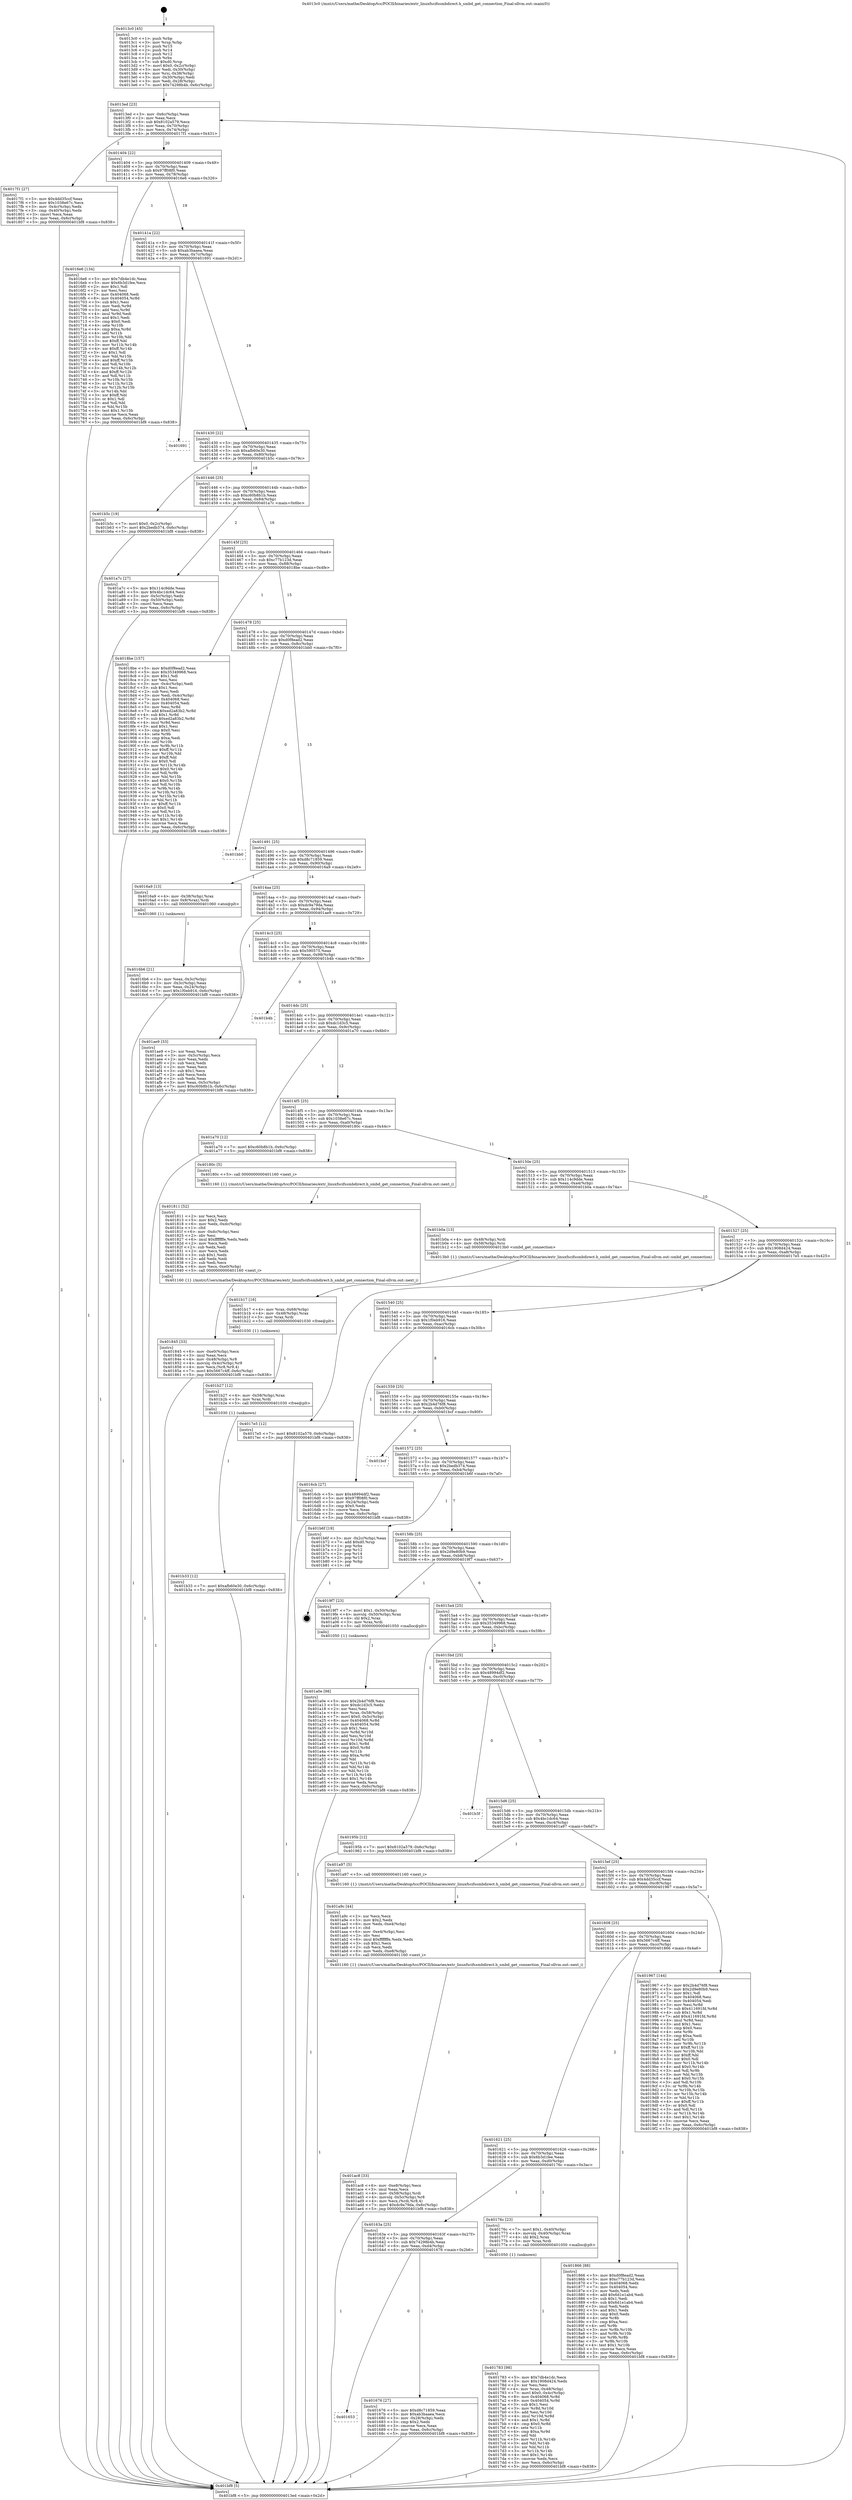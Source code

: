 digraph "0x4013c0" {
  label = "0x4013c0 (/mnt/c/Users/mathe/Desktop/tcc/POCII/binaries/extr_linuxfscifssmbdirect.h_smbd_get_connection_Final-ollvm.out::main(0))"
  labelloc = "t"
  node[shape=record]

  Entry [label="",width=0.3,height=0.3,shape=circle,fillcolor=black,style=filled]
  "0x4013ed" [label="{
     0x4013ed [23]\l
     | [instrs]\l
     &nbsp;&nbsp;0x4013ed \<+3\>: mov -0x6c(%rbp),%eax\l
     &nbsp;&nbsp;0x4013f0 \<+2\>: mov %eax,%ecx\l
     &nbsp;&nbsp;0x4013f2 \<+6\>: sub $0x8102a579,%ecx\l
     &nbsp;&nbsp;0x4013f8 \<+3\>: mov %eax,-0x70(%rbp)\l
     &nbsp;&nbsp;0x4013fb \<+3\>: mov %ecx,-0x74(%rbp)\l
     &nbsp;&nbsp;0x4013fe \<+6\>: je 00000000004017f1 \<main+0x431\>\l
  }"]
  "0x4017f1" [label="{
     0x4017f1 [27]\l
     | [instrs]\l
     &nbsp;&nbsp;0x4017f1 \<+5\>: mov $0x4dd35ccf,%eax\l
     &nbsp;&nbsp;0x4017f6 \<+5\>: mov $0x1038e67c,%ecx\l
     &nbsp;&nbsp;0x4017fb \<+3\>: mov -0x4c(%rbp),%edx\l
     &nbsp;&nbsp;0x4017fe \<+3\>: cmp -0x40(%rbp),%edx\l
     &nbsp;&nbsp;0x401801 \<+3\>: cmovl %ecx,%eax\l
     &nbsp;&nbsp;0x401804 \<+3\>: mov %eax,-0x6c(%rbp)\l
     &nbsp;&nbsp;0x401807 \<+5\>: jmp 0000000000401bf8 \<main+0x838\>\l
  }"]
  "0x401404" [label="{
     0x401404 [22]\l
     | [instrs]\l
     &nbsp;&nbsp;0x401404 \<+5\>: jmp 0000000000401409 \<main+0x49\>\l
     &nbsp;&nbsp;0x401409 \<+3\>: mov -0x70(%rbp),%eax\l
     &nbsp;&nbsp;0x40140c \<+5\>: sub $0x97ff08f0,%eax\l
     &nbsp;&nbsp;0x401411 \<+3\>: mov %eax,-0x78(%rbp)\l
     &nbsp;&nbsp;0x401414 \<+6\>: je 00000000004016e6 \<main+0x326\>\l
  }"]
  Exit [label="",width=0.3,height=0.3,shape=circle,fillcolor=black,style=filled,peripheries=2]
  "0x4016e6" [label="{
     0x4016e6 [134]\l
     | [instrs]\l
     &nbsp;&nbsp;0x4016e6 \<+5\>: mov $0x7db4e1dc,%eax\l
     &nbsp;&nbsp;0x4016eb \<+5\>: mov $0x6b3d1fee,%ecx\l
     &nbsp;&nbsp;0x4016f0 \<+2\>: mov $0x1,%dl\l
     &nbsp;&nbsp;0x4016f2 \<+2\>: xor %esi,%esi\l
     &nbsp;&nbsp;0x4016f4 \<+7\>: mov 0x404068,%edi\l
     &nbsp;&nbsp;0x4016fb \<+8\>: mov 0x404054,%r8d\l
     &nbsp;&nbsp;0x401703 \<+3\>: sub $0x1,%esi\l
     &nbsp;&nbsp;0x401706 \<+3\>: mov %edi,%r9d\l
     &nbsp;&nbsp;0x401709 \<+3\>: add %esi,%r9d\l
     &nbsp;&nbsp;0x40170c \<+4\>: imul %r9d,%edi\l
     &nbsp;&nbsp;0x401710 \<+3\>: and $0x1,%edi\l
     &nbsp;&nbsp;0x401713 \<+3\>: cmp $0x0,%edi\l
     &nbsp;&nbsp;0x401716 \<+4\>: sete %r10b\l
     &nbsp;&nbsp;0x40171a \<+4\>: cmp $0xa,%r8d\l
     &nbsp;&nbsp;0x40171e \<+4\>: setl %r11b\l
     &nbsp;&nbsp;0x401722 \<+3\>: mov %r10b,%bl\l
     &nbsp;&nbsp;0x401725 \<+3\>: xor $0xff,%bl\l
     &nbsp;&nbsp;0x401728 \<+3\>: mov %r11b,%r14b\l
     &nbsp;&nbsp;0x40172b \<+4\>: xor $0xff,%r14b\l
     &nbsp;&nbsp;0x40172f \<+3\>: xor $0x1,%dl\l
     &nbsp;&nbsp;0x401732 \<+3\>: mov %bl,%r15b\l
     &nbsp;&nbsp;0x401735 \<+4\>: and $0xff,%r15b\l
     &nbsp;&nbsp;0x401739 \<+3\>: and %dl,%r10b\l
     &nbsp;&nbsp;0x40173c \<+3\>: mov %r14b,%r12b\l
     &nbsp;&nbsp;0x40173f \<+4\>: and $0xff,%r12b\l
     &nbsp;&nbsp;0x401743 \<+3\>: and %dl,%r11b\l
     &nbsp;&nbsp;0x401746 \<+3\>: or %r10b,%r15b\l
     &nbsp;&nbsp;0x401749 \<+3\>: or %r11b,%r12b\l
     &nbsp;&nbsp;0x40174c \<+3\>: xor %r12b,%r15b\l
     &nbsp;&nbsp;0x40174f \<+3\>: or %r14b,%bl\l
     &nbsp;&nbsp;0x401752 \<+3\>: xor $0xff,%bl\l
     &nbsp;&nbsp;0x401755 \<+3\>: or $0x1,%dl\l
     &nbsp;&nbsp;0x401758 \<+2\>: and %dl,%bl\l
     &nbsp;&nbsp;0x40175a \<+3\>: or %bl,%r15b\l
     &nbsp;&nbsp;0x40175d \<+4\>: test $0x1,%r15b\l
     &nbsp;&nbsp;0x401761 \<+3\>: cmovne %ecx,%eax\l
     &nbsp;&nbsp;0x401764 \<+3\>: mov %eax,-0x6c(%rbp)\l
     &nbsp;&nbsp;0x401767 \<+5\>: jmp 0000000000401bf8 \<main+0x838\>\l
  }"]
  "0x40141a" [label="{
     0x40141a [22]\l
     | [instrs]\l
     &nbsp;&nbsp;0x40141a \<+5\>: jmp 000000000040141f \<main+0x5f\>\l
     &nbsp;&nbsp;0x40141f \<+3\>: mov -0x70(%rbp),%eax\l
     &nbsp;&nbsp;0x401422 \<+5\>: sub $0xab3baaea,%eax\l
     &nbsp;&nbsp;0x401427 \<+3\>: mov %eax,-0x7c(%rbp)\l
     &nbsp;&nbsp;0x40142a \<+6\>: je 0000000000401691 \<main+0x2d1\>\l
  }"]
  "0x401b33" [label="{
     0x401b33 [12]\l
     | [instrs]\l
     &nbsp;&nbsp;0x401b33 \<+7\>: movl $0xafb60e30,-0x6c(%rbp)\l
     &nbsp;&nbsp;0x401b3a \<+5\>: jmp 0000000000401bf8 \<main+0x838\>\l
  }"]
  "0x401691" [label="{
     0x401691\l
  }", style=dashed]
  "0x401430" [label="{
     0x401430 [22]\l
     | [instrs]\l
     &nbsp;&nbsp;0x401430 \<+5\>: jmp 0000000000401435 \<main+0x75\>\l
     &nbsp;&nbsp;0x401435 \<+3\>: mov -0x70(%rbp),%eax\l
     &nbsp;&nbsp;0x401438 \<+5\>: sub $0xafb60e30,%eax\l
     &nbsp;&nbsp;0x40143d \<+3\>: mov %eax,-0x80(%rbp)\l
     &nbsp;&nbsp;0x401440 \<+6\>: je 0000000000401b5c \<main+0x79c\>\l
  }"]
  "0x401b27" [label="{
     0x401b27 [12]\l
     | [instrs]\l
     &nbsp;&nbsp;0x401b27 \<+4\>: mov -0x58(%rbp),%rax\l
     &nbsp;&nbsp;0x401b2b \<+3\>: mov %rax,%rdi\l
     &nbsp;&nbsp;0x401b2e \<+5\>: call 0000000000401030 \<free@plt\>\l
     | [calls]\l
     &nbsp;&nbsp;0x401030 \{1\} (unknown)\l
  }"]
  "0x401b5c" [label="{
     0x401b5c [19]\l
     | [instrs]\l
     &nbsp;&nbsp;0x401b5c \<+7\>: movl $0x0,-0x2c(%rbp)\l
     &nbsp;&nbsp;0x401b63 \<+7\>: movl $0x2bedb374,-0x6c(%rbp)\l
     &nbsp;&nbsp;0x401b6a \<+5\>: jmp 0000000000401bf8 \<main+0x838\>\l
  }"]
  "0x401446" [label="{
     0x401446 [25]\l
     | [instrs]\l
     &nbsp;&nbsp;0x401446 \<+5\>: jmp 000000000040144b \<main+0x8b\>\l
     &nbsp;&nbsp;0x40144b \<+3\>: mov -0x70(%rbp),%eax\l
     &nbsp;&nbsp;0x40144e \<+5\>: sub $0xc60b8b1b,%eax\l
     &nbsp;&nbsp;0x401453 \<+6\>: mov %eax,-0x84(%rbp)\l
     &nbsp;&nbsp;0x401459 \<+6\>: je 0000000000401a7c \<main+0x6bc\>\l
  }"]
  "0x401b17" [label="{
     0x401b17 [16]\l
     | [instrs]\l
     &nbsp;&nbsp;0x401b17 \<+4\>: mov %rax,-0x68(%rbp)\l
     &nbsp;&nbsp;0x401b1b \<+4\>: mov -0x48(%rbp),%rax\l
     &nbsp;&nbsp;0x401b1f \<+3\>: mov %rax,%rdi\l
     &nbsp;&nbsp;0x401b22 \<+5\>: call 0000000000401030 \<free@plt\>\l
     | [calls]\l
     &nbsp;&nbsp;0x401030 \{1\} (unknown)\l
  }"]
  "0x401a7c" [label="{
     0x401a7c [27]\l
     | [instrs]\l
     &nbsp;&nbsp;0x401a7c \<+5\>: mov $0x114c9dde,%eax\l
     &nbsp;&nbsp;0x401a81 \<+5\>: mov $0x4bc1dc64,%ecx\l
     &nbsp;&nbsp;0x401a86 \<+3\>: mov -0x5c(%rbp),%edx\l
     &nbsp;&nbsp;0x401a89 \<+3\>: cmp -0x50(%rbp),%edx\l
     &nbsp;&nbsp;0x401a8c \<+3\>: cmovl %ecx,%eax\l
     &nbsp;&nbsp;0x401a8f \<+3\>: mov %eax,-0x6c(%rbp)\l
     &nbsp;&nbsp;0x401a92 \<+5\>: jmp 0000000000401bf8 \<main+0x838\>\l
  }"]
  "0x40145f" [label="{
     0x40145f [25]\l
     | [instrs]\l
     &nbsp;&nbsp;0x40145f \<+5\>: jmp 0000000000401464 \<main+0xa4\>\l
     &nbsp;&nbsp;0x401464 \<+3\>: mov -0x70(%rbp),%eax\l
     &nbsp;&nbsp;0x401467 \<+5\>: sub $0xc77b123d,%eax\l
     &nbsp;&nbsp;0x40146c \<+6\>: mov %eax,-0x88(%rbp)\l
     &nbsp;&nbsp;0x401472 \<+6\>: je 00000000004018be \<main+0x4fe\>\l
  }"]
  "0x401ac8" [label="{
     0x401ac8 [33]\l
     | [instrs]\l
     &nbsp;&nbsp;0x401ac8 \<+6\>: mov -0xe8(%rbp),%ecx\l
     &nbsp;&nbsp;0x401ace \<+3\>: imul %eax,%ecx\l
     &nbsp;&nbsp;0x401ad1 \<+4\>: mov -0x58(%rbp),%rdi\l
     &nbsp;&nbsp;0x401ad5 \<+4\>: movslq -0x5c(%rbp),%r8\l
     &nbsp;&nbsp;0x401ad9 \<+4\>: mov %ecx,(%rdi,%r8,4)\l
     &nbsp;&nbsp;0x401add \<+7\>: movl $0xdc9a79da,-0x6c(%rbp)\l
     &nbsp;&nbsp;0x401ae4 \<+5\>: jmp 0000000000401bf8 \<main+0x838\>\l
  }"]
  "0x4018be" [label="{
     0x4018be [157]\l
     | [instrs]\l
     &nbsp;&nbsp;0x4018be \<+5\>: mov $0xd0f8ead2,%eax\l
     &nbsp;&nbsp;0x4018c3 \<+5\>: mov $0x35349968,%ecx\l
     &nbsp;&nbsp;0x4018c8 \<+2\>: mov $0x1,%dl\l
     &nbsp;&nbsp;0x4018ca \<+2\>: xor %esi,%esi\l
     &nbsp;&nbsp;0x4018cc \<+3\>: mov -0x4c(%rbp),%edi\l
     &nbsp;&nbsp;0x4018cf \<+3\>: sub $0x1,%esi\l
     &nbsp;&nbsp;0x4018d2 \<+2\>: sub %esi,%edi\l
     &nbsp;&nbsp;0x4018d4 \<+3\>: mov %edi,-0x4c(%rbp)\l
     &nbsp;&nbsp;0x4018d7 \<+7\>: mov 0x404068,%esi\l
     &nbsp;&nbsp;0x4018de \<+7\>: mov 0x404054,%edi\l
     &nbsp;&nbsp;0x4018e5 \<+3\>: mov %esi,%r8d\l
     &nbsp;&nbsp;0x4018e8 \<+7\>: add $0xed2a83b2,%r8d\l
     &nbsp;&nbsp;0x4018ef \<+4\>: sub $0x1,%r8d\l
     &nbsp;&nbsp;0x4018f3 \<+7\>: sub $0xed2a83b2,%r8d\l
     &nbsp;&nbsp;0x4018fa \<+4\>: imul %r8d,%esi\l
     &nbsp;&nbsp;0x4018fe \<+3\>: and $0x1,%esi\l
     &nbsp;&nbsp;0x401901 \<+3\>: cmp $0x0,%esi\l
     &nbsp;&nbsp;0x401904 \<+4\>: sete %r9b\l
     &nbsp;&nbsp;0x401908 \<+3\>: cmp $0xa,%edi\l
     &nbsp;&nbsp;0x40190b \<+4\>: setl %r10b\l
     &nbsp;&nbsp;0x40190f \<+3\>: mov %r9b,%r11b\l
     &nbsp;&nbsp;0x401912 \<+4\>: xor $0xff,%r11b\l
     &nbsp;&nbsp;0x401916 \<+3\>: mov %r10b,%bl\l
     &nbsp;&nbsp;0x401919 \<+3\>: xor $0xff,%bl\l
     &nbsp;&nbsp;0x40191c \<+3\>: xor $0x0,%dl\l
     &nbsp;&nbsp;0x40191f \<+3\>: mov %r11b,%r14b\l
     &nbsp;&nbsp;0x401922 \<+4\>: and $0x0,%r14b\l
     &nbsp;&nbsp;0x401926 \<+3\>: and %dl,%r9b\l
     &nbsp;&nbsp;0x401929 \<+3\>: mov %bl,%r15b\l
     &nbsp;&nbsp;0x40192c \<+4\>: and $0x0,%r15b\l
     &nbsp;&nbsp;0x401930 \<+3\>: and %dl,%r10b\l
     &nbsp;&nbsp;0x401933 \<+3\>: or %r9b,%r14b\l
     &nbsp;&nbsp;0x401936 \<+3\>: or %r10b,%r15b\l
     &nbsp;&nbsp;0x401939 \<+3\>: xor %r15b,%r14b\l
     &nbsp;&nbsp;0x40193c \<+3\>: or %bl,%r11b\l
     &nbsp;&nbsp;0x40193f \<+4\>: xor $0xff,%r11b\l
     &nbsp;&nbsp;0x401943 \<+3\>: or $0x0,%dl\l
     &nbsp;&nbsp;0x401946 \<+3\>: and %dl,%r11b\l
     &nbsp;&nbsp;0x401949 \<+3\>: or %r11b,%r14b\l
     &nbsp;&nbsp;0x40194c \<+4\>: test $0x1,%r14b\l
     &nbsp;&nbsp;0x401950 \<+3\>: cmovne %ecx,%eax\l
     &nbsp;&nbsp;0x401953 \<+3\>: mov %eax,-0x6c(%rbp)\l
     &nbsp;&nbsp;0x401956 \<+5\>: jmp 0000000000401bf8 \<main+0x838\>\l
  }"]
  "0x401478" [label="{
     0x401478 [25]\l
     | [instrs]\l
     &nbsp;&nbsp;0x401478 \<+5\>: jmp 000000000040147d \<main+0xbd\>\l
     &nbsp;&nbsp;0x40147d \<+3\>: mov -0x70(%rbp),%eax\l
     &nbsp;&nbsp;0x401480 \<+5\>: sub $0xd0f8ead2,%eax\l
     &nbsp;&nbsp;0x401485 \<+6\>: mov %eax,-0x8c(%rbp)\l
     &nbsp;&nbsp;0x40148b \<+6\>: je 0000000000401bb0 \<main+0x7f0\>\l
  }"]
  "0x401a9c" [label="{
     0x401a9c [44]\l
     | [instrs]\l
     &nbsp;&nbsp;0x401a9c \<+2\>: xor %ecx,%ecx\l
     &nbsp;&nbsp;0x401a9e \<+5\>: mov $0x2,%edx\l
     &nbsp;&nbsp;0x401aa3 \<+6\>: mov %edx,-0xe4(%rbp)\l
     &nbsp;&nbsp;0x401aa9 \<+1\>: cltd\l
     &nbsp;&nbsp;0x401aaa \<+6\>: mov -0xe4(%rbp),%esi\l
     &nbsp;&nbsp;0x401ab0 \<+2\>: idiv %esi\l
     &nbsp;&nbsp;0x401ab2 \<+6\>: imul $0xfffffffe,%edx,%edx\l
     &nbsp;&nbsp;0x401ab8 \<+3\>: sub $0x1,%ecx\l
     &nbsp;&nbsp;0x401abb \<+2\>: sub %ecx,%edx\l
     &nbsp;&nbsp;0x401abd \<+6\>: mov %edx,-0xe8(%rbp)\l
     &nbsp;&nbsp;0x401ac3 \<+5\>: call 0000000000401160 \<next_i\>\l
     | [calls]\l
     &nbsp;&nbsp;0x401160 \{1\} (/mnt/c/Users/mathe/Desktop/tcc/POCII/binaries/extr_linuxfscifssmbdirect.h_smbd_get_connection_Final-ollvm.out::next_i)\l
  }"]
  "0x401bb0" [label="{
     0x401bb0\l
  }", style=dashed]
  "0x401491" [label="{
     0x401491 [25]\l
     | [instrs]\l
     &nbsp;&nbsp;0x401491 \<+5\>: jmp 0000000000401496 \<main+0xd6\>\l
     &nbsp;&nbsp;0x401496 \<+3\>: mov -0x70(%rbp),%eax\l
     &nbsp;&nbsp;0x401499 \<+5\>: sub $0xd8c71859,%eax\l
     &nbsp;&nbsp;0x40149e \<+6\>: mov %eax,-0x90(%rbp)\l
     &nbsp;&nbsp;0x4014a4 \<+6\>: je 00000000004016a9 \<main+0x2e9\>\l
  }"]
  "0x401a0e" [label="{
     0x401a0e [98]\l
     | [instrs]\l
     &nbsp;&nbsp;0x401a0e \<+5\>: mov $0x2b4d76f8,%ecx\l
     &nbsp;&nbsp;0x401a13 \<+5\>: mov $0xdc1d3c5,%edx\l
     &nbsp;&nbsp;0x401a18 \<+2\>: xor %esi,%esi\l
     &nbsp;&nbsp;0x401a1a \<+4\>: mov %rax,-0x58(%rbp)\l
     &nbsp;&nbsp;0x401a1e \<+7\>: movl $0x0,-0x5c(%rbp)\l
     &nbsp;&nbsp;0x401a25 \<+8\>: mov 0x404068,%r8d\l
     &nbsp;&nbsp;0x401a2d \<+8\>: mov 0x404054,%r9d\l
     &nbsp;&nbsp;0x401a35 \<+3\>: sub $0x1,%esi\l
     &nbsp;&nbsp;0x401a38 \<+3\>: mov %r8d,%r10d\l
     &nbsp;&nbsp;0x401a3b \<+3\>: add %esi,%r10d\l
     &nbsp;&nbsp;0x401a3e \<+4\>: imul %r10d,%r8d\l
     &nbsp;&nbsp;0x401a42 \<+4\>: and $0x1,%r8d\l
     &nbsp;&nbsp;0x401a46 \<+4\>: cmp $0x0,%r8d\l
     &nbsp;&nbsp;0x401a4a \<+4\>: sete %r11b\l
     &nbsp;&nbsp;0x401a4e \<+4\>: cmp $0xa,%r9d\l
     &nbsp;&nbsp;0x401a52 \<+3\>: setl %bl\l
     &nbsp;&nbsp;0x401a55 \<+3\>: mov %r11b,%r14b\l
     &nbsp;&nbsp;0x401a58 \<+3\>: and %bl,%r14b\l
     &nbsp;&nbsp;0x401a5b \<+3\>: xor %bl,%r11b\l
     &nbsp;&nbsp;0x401a5e \<+3\>: or %r11b,%r14b\l
     &nbsp;&nbsp;0x401a61 \<+4\>: test $0x1,%r14b\l
     &nbsp;&nbsp;0x401a65 \<+3\>: cmovne %edx,%ecx\l
     &nbsp;&nbsp;0x401a68 \<+3\>: mov %ecx,-0x6c(%rbp)\l
     &nbsp;&nbsp;0x401a6b \<+5\>: jmp 0000000000401bf8 \<main+0x838\>\l
  }"]
  "0x4016a9" [label="{
     0x4016a9 [13]\l
     | [instrs]\l
     &nbsp;&nbsp;0x4016a9 \<+4\>: mov -0x38(%rbp),%rax\l
     &nbsp;&nbsp;0x4016ad \<+4\>: mov 0x8(%rax),%rdi\l
     &nbsp;&nbsp;0x4016b1 \<+5\>: call 0000000000401060 \<atoi@plt\>\l
     | [calls]\l
     &nbsp;&nbsp;0x401060 \{1\} (unknown)\l
  }"]
  "0x4014aa" [label="{
     0x4014aa [25]\l
     | [instrs]\l
     &nbsp;&nbsp;0x4014aa \<+5\>: jmp 00000000004014af \<main+0xef\>\l
     &nbsp;&nbsp;0x4014af \<+3\>: mov -0x70(%rbp),%eax\l
     &nbsp;&nbsp;0x4014b2 \<+5\>: sub $0xdc9a79da,%eax\l
     &nbsp;&nbsp;0x4014b7 \<+6\>: mov %eax,-0x94(%rbp)\l
     &nbsp;&nbsp;0x4014bd \<+6\>: je 0000000000401ae9 \<main+0x729\>\l
  }"]
  "0x401845" [label="{
     0x401845 [33]\l
     | [instrs]\l
     &nbsp;&nbsp;0x401845 \<+6\>: mov -0xe0(%rbp),%ecx\l
     &nbsp;&nbsp;0x40184b \<+3\>: imul %eax,%ecx\l
     &nbsp;&nbsp;0x40184e \<+4\>: mov -0x48(%rbp),%r8\l
     &nbsp;&nbsp;0x401852 \<+4\>: movslq -0x4c(%rbp),%r9\l
     &nbsp;&nbsp;0x401856 \<+4\>: mov %ecx,(%r8,%r9,4)\l
     &nbsp;&nbsp;0x40185a \<+7\>: movl $0x5667c4ff,-0x6c(%rbp)\l
     &nbsp;&nbsp;0x401861 \<+5\>: jmp 0000000000401bf8 \<main+0x838\>\l
  }"]
  "0x401ae9" [label="{
     0x401ae9 [33]\l
     | [instrs]\l
     &nbsp;&nbsp;0x401ae9 \<+2\>: xor %eax,%eax\l
     &nbsp;&nbsp;0x401aeb \<+3\>: mov -0x5c(%rbp),%ecx\l
     &nbsp;&nbsp;0x401aee \<+2\>: mov %eax,%edx\l
     &nbsp;&nbsp;0x401af0 \<+2\>: sub %ecx,%edx\l
     &nbsp;&nbsp;0x401af2 \<+2\>: mov %eax,%ecx\l
     &nbsp;&nbsp;0x401af4 \<+3\>: sub $0x1,%ecx\l
     &nbsp;&nbsp;0x401af7 \<+2\>: add %ecx,%edx\l
     &nbsp;&nbsp;0x401af9 \<+2\>: sub %edx,%eax\l
     &nbsp;&nbsp;0x401afb \<+3\>: mov %eax,-0x5c(%rbp)\l
     &nbsp;&nbsp;0x401afe \<+7\>: movl $0xc60b8b1b,-0x6c(%rbp)\l
     &nbsp;&nbsp;0x401b05 \<+5\>: jmp 0000000000401bf8 \<main+0x838\>\l
  }"]
  "0x4014c3" [label="{
     0x4014c3 [25]\l
     | [instrs]\l
     &nbsp;&nbsp;0x4014c3 \<+5\>: jmp 00000000004014c8 \<main+0x108\>\l
     &nbsp;&nbsp;0x4014c8 \<+3\>: mov -0x70(%rbp),%eax\l
     &nbsp;&nbsp;0x4014cb \<+5\>: sub $0x590575,%eax\l
     &nbsp;&nbsp;0x4014d0 \<+6\>: mov %eax,-0x98(%rbp)\l
     &nbsp;&nbsp;0x4014d6 \<+6\>: je 0000000000401b4b \<main+0x78b\>\l
  }"]
  "0x401811" [label="{
     0x401811 [52]\l
     | [instrs]\l
     &nbsp;&nbsp;0x401811 \<+2\>: xor %ecx,%ecx\l
     &nbsp;&nbsp;0x401813 \<+5\>: mov $0x2,%edx\l
     &nbsp;&nbsp;0x401818 \<+6\>: mov %edx,-0xdc(%rbp)\l
     &nbsp;&nbsp;0x40181e \<+1\>: cltd\l
     &nbsp;&nbsp;0x40181f \<+6\>: mov -0xdc(%rbp),%esi\l
     &nbsp;&nbsp;0x401825 \<+2\>: idiv %esi\l
     &nbsp;&nbsp;0x401827 \<+6\>: imul $0xfffffffe,%edx,%edx\l
     &nbsp;&nbsp;0x40182d \<+2\>: mov %ecx,%edi\l
     &nbsp;&nbsp;0x40182f \<+2\>: sub %edx,%edi\l
     &nbsp;&nbsp;0x401831 \<+2\>: mov %ecx,%edx\l
     &nbsp;&nbsp;0x401833 \<+3\>: sub $0x1,%edx\l
     &nbsp;&nbsp;0x401836 \<+2\>: add %edx,%edi\l
     &nbsp;&nbsp;0x401838 \<+2\>: sub %edi,%ecx\l
     &nbsp;&nbsp;0x40183a \<+6\>: mov %ecx,-0xe0(%rbp)\l
     &nbsp;&nbsp;0x401840 \<+5\>: call 0000000000401160 \<next_i\>\l
     | [calls]\l
     &nbsp;&nbsp;0x401160 \{1\} (/mnt/c/Users/mathe/Desktop/tcc/POCII/binaries/extr_linuxfscifssmbdirect.h_smbd_get_connection_Final-ollvm.out::next_i)\l
  }"]
  "0x401b4b" [label="{
     0x401b4b\l
  }", style=dashed]
  "0x4014dc" [label="{
     0x4014dc [25]\l
     | [instrs]\l
     &nbsp;&nbsp;0x4014dc \<+5\>: jmp 00000000004014e1 \<main+0x121\>\l
     &nbsp;&nbsp;0x4014e1 \<+3\>: mov -0x70(%rbp),%eax\l
     &nbsp;&nbsp;0x4014e4 \<+5\>: sub $0xdc1d3c5,%eax\l
     &nbsp;&nbsp;0x4014e9 \<+6\>: mov %eax,-0x9c(%rbp)\l
     &nbsp;&nbsp;0x4014ef \<+6\>: je 0000000000401a70 \<main+0x6b0\>\l
  }"]
  "0x401783" [label="{
     0x401783 [98]\l
     | [instrs]\l
     &nbsp;&nbsp;0x401783 \<+5\>: mov $0x7db4e1dc,%ecx\l
     &nbsp;&nbsp;0x401788 \<+5\>: mov $0x1908d424,%edx\l
     &nbsp;&nbsp;0x40178d \<+2\>: xor %esi,%esi\l
     &nbsp;&nbsp;0x40178f \<+4\>: mov %rax,-0x48(%rbp)\l
     &nbsp;&nbsp;0x401793 \<+7\>: movl $0x0,-0x4c(%rbp)\l
     &nbsp;&nbsp;0x40179a \<+8\>: mov 0x404068,%r8d\l
     &nbsp;&nbsp;0x4017a2 \<+8\>: mov 0x404054,%r9d\l
     &nbsp;&nbsp;0x4017aa \<+3\>: sub $0x1,%esi\l
     &nbsp;&nbsp;0x4017ad \<+3\>: mov %r8d,%r10d\l
     &nbsp;&nbsp;0x4017b0 \<+3\>: add %esi,%r10d\l
     &nbsp;&nbsp;0x4017b3 \<+4\>: imul %r10d,%r8d\l
     &nbsp;&nbsp;0x4017b7 \<+4\>: and $0x1,%r8d\l
     &nbsp;&nbsp;0x4017bb \<+4\>: cmp $0x0,%r8d\l
     &nbsp;&nbsp;0x4017bf \<+4\>: sete %r11b\l
     &nbsp;&nbsp;0x4017c3 \<+4\>: cmp $0xa,%r9d\l
     &nbsp;&nbsp;0x4017c7 \<+3\>: setl %bl\l
     &nbsp;&nbsp;0x4017ca \<+3\>: mov %r11b,%r14b\l
     &nbsp;&nbsp;0x4017cd \<+3\>: and %bl,%r14b\l
     &nbsp;&nbsp;0x4017d0 \<+3\>: xor %bl,%r11b\l
     &nbsp;&nbsp;0x4017d3 \<+3\>: or %r11b,%r14b\l
     &nbsp;&nbsp;0x4017d6 \<+4\>: test $0x1,%r14b\l
     &nbsp;&nbsp;0x4017da \<+3\>: cmovne %edx,%ecx\l
     &nbsp;&nbsp;0x4017dd \<+3\>: mov %ecx,-0x6c(%rbp)\l
     &nbsp;&nbsp;0x4017e0 \<+5\>: jmp 0000000000401bf8 \<main+0x838\>\l
  }"]
  "0x401a70" [label="{
     0x401a70 [12]\l
     | [instrs]\l
     &nbsp;&nbsp;0x401a70 \<+7\>: movl $0xc60b8b1b,-0x6c(%rbp)\l
     &nbsp;&nbsp;0x401a77 \<+5\>: jmp 0000000000401bf8 \<main+0x838\>\l
  }"]
  "0x4014f5" [label="{
     0x4014f5 [25]\l
     | [instrs]\l
     &nbsp;&nbsp;0x4014f5 \<+5\>: jmp 00000000004014fa \<main+0x13a\>\l
     &nbsp;&nbsp;0x4014fa \<+3\>: mov -0x70(%rbp),%eax\l
     &nbsp;&nbsp;0x4014fd \<+5\>: sub $0x1038e67c,%eax\l
     &nbsp;&nbsp;0x401502 \<+6\>: mov %eax,-0xa0(%rbp)\l
     &nbsp;&nbsp;0x401508 \<+6\>: je 000000000040180c \<main+0x44c\>\l
  }"]
  "0x4016b6" [label="{
     0x4016b6 [21]\l
     | [instrs]\l
     &nbsp;&nbsp;0x4016b6 \<+3\>: mov %eax,-0x3c(%rbp)\l
     &nbsp;&nbsp;0x4016b9 \<+3\>: mov -0x3c(%rbp),%eax\l
     &nbsp;&nbsp;0x4016bc \<+3\>: mov %eax,-0x24(%rbp)\l
     &nbsp;&nbsp;0x4016bf \<+7\>: movl $0x1f0eb916,-0x6c(%rbp)\l
     &nbsp;&nbsp;0x4016c6 \<+5\>: jmp 0000000000401bf8 \<main+0x838\>\l
  }"]
  "0x40180c" [label="{
     0x40180c [5]\l
     | [instrs]\l
     &nbsp;&nbsp;0x40180c \<+5\>: call 0000000000401160 \<next_i\>\l
     | [calls]\l
     &nbsp;&nbsp;0x401160 \{1\} (/mnt/c/Users/mathe/Desktop/tcc/POCII/binaries/extr_linuxfscifssmbdirect.h_smbd_get_connection_Final-ollvm.out::next_i)\l
  }"]
  "0x40150e" [label="{
     0x40150e [25]\l
     | [instrs]\l
     &nbsp;&nbsp;0x40150e \<+5\>: jmp 0000000000401513 \<main+0x153\>\l
     &nbsp;&nbsp;0x401513 \<+3\>: mov -0x70(%rbp),%eax\l
     &nbsp;&nbsp;0x401516 \<+5\>: sub $0x114c9dde,%eax\l
     &nbsp;&nbsp;0x40151b \<+6\>: mov %eax,-0xa4(%rbp)\l
     &nbsp;&nbsp;0x401521 \<+6\>: je 0000000000401b0a \<main+0x74a\>\l
  }"]
  "0x4013c0" [label="{
     0x4013c0 [45]\l
     | [instrs]\l
     &nbsp;&nbsp;0x4013c0 \<+1\>: push %rbp\l
     &nbsp;&nbsp;0x4013c1 \<+3\>: mov %rsp,%rbp\l
     &nbsp;&nbsp;0x4013c4 \<+2\>: push %r15\l
     &nbsp;&nbsp;0x4013c6 \<+2\>: push %r14\l
     &nbsp;&nbsp;0x4013c8 \<+2\>: push %r12\l
     &nbsp;&nbsp;0x4013ca \<+1\>: push %rbx\l
     &nbsp;&nbsp;0x4013cb \<+7\>: sub $0xd0,%rsp\l
     &nbsp;&nbsp;0x4013d2 \<+7\>: movl $0x0,-0x2c(%rbp)\l
     &nbsp;&nbsp;0x4013d9 \<+3\>: mov %edi,-0x30(%rbp)\l
     &nbsp;&nbsp;0x4013dc \<+4\>: mov %rsi,-0x38(%rbp)\l
     &nbsp;&nbsp;0x4013e0 \<+3\>: mov -0x30(%rbp),%edi\l
     &nbsp;&nbsp;0x4013e3 \<+3\>: mov %edi,-0x28(%rbp)\l
     &nbsp;&nbsp;0x4013e6 \<+7\>: movl $0x74298b4b,-0x6c(%rbp)\l
  }"]
  "0x401b0a" [label="{
     0x401b0a [13]\l
     | [instrs]\l
     &nbsp;&nbsp;0x401b0a \<+4\>: mov -0x48(%rbp),%rdi\l
     &nbsp;&nbsp;0x401b0e \<+4\>: mov -0x58(%rbp),%rsi\l
     &nbsp;&nbsp;0x401b12 \<+5\>: call 00000000004013b0 \<smbd_get_connection\>\l
     | [calls]\l
     &nbsp;&nbsp;0x4013b0 \{1\} (/mnt/c/Users/mathe/Desktop/tcc/POCII/binaries/extr_linuxfscifssmbdirect.h_smbd_get_connection_Final-ollvm.out::smbd_get_connection)\l
  }"]
  "0x401527" [label="{
     0x401527 [25]\l
     | [instrs]\l
     &nbsp;&nbsp;0x401527 \<+5\>: jmp 000000000040152c \<main+0x16c\>\l
     &nbsp;&nbsp;0x40152c \<+3\>: mov -0x70(%rbp),%eax\l
     &nbsp;&nbsp;0x40152f \<+5\>: sub $0x1908d424,%eax\l
     &nbsp;&nbsp;0x401534 \<+6\>: mov %eax,-0xa8(%rbp)\l
     &nbsp;&nbsp;0x40153a \<+6\>: je 00000000004017e5 \<main+0x425\>\l
  }"]
  "0x401bf8" [label="{
     0x401bf8 [5]\l
     | [instrs]\l
     &nbsp;&nbsp;0x401bf8 \<+5\>: jmp 00000000004013ed \<main+0x2d\>\l
  }"]
  "0x4017e5" [label="{
     0x4017e5 [12]\l
     | [instrs]\l
     &nbsp;&nbsp;0x4017e5 \<+7\>: movl $0x8102a579,-0x6c(%rbp)\l
     &nbsp;&nbsp;0x4017ec \<+5\>: jmp 0000000000401bf8 \<main+0x838\>\l
  }"]
  "0x401540" [label="{
     0x401540 [25]\l
     | [instrs]\l
     &nbsp;&nbsp;0x401540 \<+5\>: jmp 0000000000401545 \<main+0x185\>\l
     &nbsp;&nbsp;0x401545 \<+3\>: mov -0x70(%rbp),%eax\l
     &nbsp;&nbsp;0x401548 \<+5\>: sub $0x1f0eb916,%eax\l
     &nbsp;&nbsp;0x40154d \<+6\>: mov %eax,-0xac(%rbp)\l
     &nbsp;&nbsp;0x401553 \<+6\>: je 00000000004016cb \<main+0x30b\>\l
  }"]
  "0x401653" [label="{
     0x401653\l
  }", style=dashed]
  "0x4016cb" [label="{
     0x4016cb [27]\l
     | [instrs]\l
     &nbsp;&nbsp;0x4016cb \<+5\>: mov $0x48994df2,%eax\l
     &nbsp;&nbsp;0x4016d0 \<+5\>: mov $0x97ff08f0,%ecx\l
     &nbsp;&nbsp;0x4016d5 \<+3\>: mov -0x24(%rbp),%edx\l
     &nbsp;&nbsp;0x4016d8 \<+3\>: cmp $0x0,%edx\l
     &nbsp;&nbsp;0x4016db \<+3\>: cmove %ecx,%eax\l
     &nbsp;&nbsp;0x4016de \<+3\>: mov %eax,-0x6c(%rbp)\l
     &nbsp;&nbsp;0x4016e1 \<+5\>: jmp 0000000000401bf8 \<main+0x838\>\l
  }"]
  "0x401559" [label="{
     0x401559 [25]\l
     | [instrs]\l
     &nbsp;&nbsp;0x401559 \<+5\>: jmp 000000000040155e \<main+0x19e\>\l
     &nbsp;&nbsp;0x40155e \<+3\>: mov -0x70(%rbp),%eax\l
     &nbsp;&nbsp;0x401561 \<+5\>: sub $0x2b4d76f8,%eax\l
     &nbsp;&nbsp;0x401566 \<+6\>: mov %eax,-0xb0(%rbp)\l
     &nbsp;&nbsp;0x40156c \<+6\>: je 0000000000401bcf \<main+0x80f\>\l
  }"]
  "0x401676" [label="{
     0x401676 [27]\l
     | [instrs]\l
     &nbsp;&nbsp;0x401676 \<+5\>: mov $0xd8c71859,%eax\l
     &nbsp;&nbsp;0x40167b \<+5\>: mov $0xab3baaea,%ecx\l
     &nbsp;&nbsp;0x401680 \<+3\>: mov -0x28(%rbp),%edx\l
     &nbsp;&nbsp;0x401683 \<+3\>: cmp $0x2,%edx\l
     &nbsp;&nbsp;0x401686 \<+3\>: cmovne %ecx,%eax\l
     &nbsp;&nbsp;0x401689 \<+3\>: mov %eax,-0x6c(%rbp)\l
     &nbsp;&nbsp;0x40168c \<+5\>: jmp 0000000000401bf8 \<main+0x838\>\l
  }"]
  "0x401bcf" [label="{
     0x401bcf\l
  }", style=dashed]
  "0x401572" [label="{
     0x401572 [25]\l
     | [instrs]\l
     &nbsp;&nbsp;0x401572 \<+5\>: jmp 0000000000401577 \<main+0x1b7\>\l
     &nbsp;&nbsp;0x401577 \<+3\>: mov -0x70(%rbp),%eax\l
     &nbsp;&nbsp;0x40157a \<+5\>: sub $0x2bedb374,%eax\l
     &nbsp;&nbsp;0x40157f \<+6\>: mov %eax,-0xb4(%rbp)\l
     &nbsp;&nbsp;0x401585 \<+6\>: je 0000000000401b6f \<main+0x7af\>\l
  }"]
  "0x40163a" [label="{
     0x40163a [25]\l
     | [instrs]\l
     &nbsp;&nbsp;0x40163a \<+5\>: jmp 000000000040163f \<main+0x27f\>\l
     &nbsp;&nbsp;0x40163f \<+3\>: mov -0x70(%rbp),%eax\l
     &nbsp;&nbsp;0x401642 \<+5\>: sub $0x74298b4b,%eax\l
     &nbsp;&nbsp;0x401647 \<+6\>: mov %eax,-0xd4(%rbp)\l
     &nbsp;&nbsp;0x40164d \<+6\>: je 0000000000401676 \<main+0x2b6\>\l
  }"]
  "0x401b6f" [label="{
     0x401b6f [19]\l
     | [instrs]\l
     &nbsp;&nbsp;0x401b6f \<+3\>: mov -0x2c(%rbp),%eax\l
     &nbsp;&nbsp;0x401b72 \<+7\>: add $0xd0,%rsp\l
     &nbsp;&nbsp;0x401b79 \<+1\>: pop %rbx\l
     &nbsp;&nbsp;0x401b7a \<+2\>: pop %r12\l
     &nbsp;&nbsp;0x401b7c \<+2\>: pop %r14\l
     &nbsp;&nbsp;0x401b7e \<+2\>: pop %r15\l
     &nbsp;&nbsp;0x401b80 \<+1\>: pop %rbp\l
     &nbsp;&nbsp;0x401b81 \<+1\>: ret\l
  }"]
  "0x40158b" [label="{
     0x40158b [25]\l
     | [instrs]\l
     &nbsp;&nbsp;0x40158b \<+5\>: jmp 0000000000401590 \<main+0x1d0\>\l
     &nbsp;&nbsp;0x401590 \<+3\>: mov -0x70(%rbp),%eax\l
     &nbsp;&nbsp;0x401593 \<+5\>: sub $0x2d9e80b9,%eax\l
     &nbsp;&nbsp;0x401598 \<+6\>: mov %eax,-0xb8(%rbp)\l
     &nbsp;&nbsp;0x40159e \<+6\>: je 00000000004019f7 \<main+0x637\>\l
  }"]
  "0x40176c" [label="{
     0x40176c [23]\l
     | [instrs]\l
     &nbsp;&nbsp;0x40176c \<+7\>: movl $0x1,-0x40(%rbp)\l
     &nbsp;&nbsp;0x401773 \<+4\>: movslq -0x40(%rbp),%rax\l
     &nbsp;&nbsp;0x401777 \<+4\>: shl $0x2,%rax\l
     &nbsp;&nbsp;0x40177b \<+3\>: mov %rax,%rdi\l
     &nbsp;&nbsp;0x40177e \<+5\>: call 0000000000401050 \<malloc@plt\>\l
     | [calls]\l
     &nbsp;&nbsp;0x401050 \{1\} (unknown)\l
  }"]
  "0x4019f7" [label="{
     0x4019f7 [23]\l
     | [instrs]\l
     &nbsp;&nbsp;0x4019f7 \<+7\>: movl $0x1,-0x50(%rbp)\l
     &nbsp;&nbsp;0x4019fe \<+4\>: movslq -0x50(%rbp),%rax\l
     &nbsp;&nbsp;0x401a02 \<+4\>: shl $0x2,%rax\l
     &nbsp;&nbsp;0x401a06 \<+3\>: mov %rax,%rdi\l
     &nbsp;&nbsp;0x401a09 \<+5\>: call 0000000000401050 \<malloc@plt\>\l
     | [calls]\l
     &nbsp;&nbsp;0x401050 \{1\} (unknown)\l
  }"]
  "0x4015a4" [label="{
     0x4015a4 [25]\l
     | [instrs]\l
     &nbsp;&nbsp;0x4015a4 \<+5\>: jmp 00000000004015a9 \<main+0x1e9\>\l
     &nbsp;&nbsp;0x4015a9 \<+3\>: mov -0x70(%rbp),%eax\l
     &nbsp;&nbsp;0x4015ac \<+5\>: sub $0x35349968,%eax\l
     &nbsp;&nbsp;0x4015b1 \<+6\>: mov %eax,-0xbc(%rbp)\l
     &nbsp;&nbsp;0x4015b7 \<+6\>: je 000000000040195b \<main+0x59b\>\l
  }"]
  "0x401621" [label="{
     0x401621 [25]\l
     | [instrs]\l
     &nbsp;&nbsp;0x401621 \<+5\>: jmp 0000000000401626 \<main+0x266\>\l
     &nbsp;&nbsp;0x401626 \<+3\>: mov -0x70(%rbp),%eax\l
     &nbsp;&nbsp;0x401629 \<+5\>: sub $0x6b3d1fee,%eax\l
     &nbsp;&nbsp;0x40162e \<+6\>: mov %eax,-0xd0(%rbp)\l
     &nbsp;&nbsp;0x401634 \<+6\>: je 000000000040176c \<main+0x3ac\>\l
  }"]
  "0x40195b" [label="{
     0x40195b [12]\l
     | [instrs]\l
     &nbsp;&nbsp;0x40195b \<+7\>: movl $0x8102a579,-0x6c(%rbp)\l
     &nbsp;&nbsp;0x401962 \<+5\>: jmp 0000000000401bf8 \<main+0x838\>\l
  }"]
  "0x4015bd" [label="{
     0x4015bd [25]\l
     | [instrs]\l
     &nbsp;&nbsp;0x4015bd \<+5\>: jmp 00000000004015c2 \<main+0x202\>\l
     &nbsp;&nbsp;0x4015c2 \<+3\>: mov -0x70(%rbp),%eax\l
     &nbsp;&nbsp;0x4015c5 \<+5\>: sub $0x48994df2,%eax\l
     &nbsp;&nbsp;0x4015ca \<+6\>: mov %eax,-0xc0(%rbp)\l
     &nbsp;&nbsp;0x4015d0 \<+6\>: je 0000000000401b3f \<main+0x77f\>\l
  }"]
  "0x401866" [label="{
     0x401866 [88]\l
     | [instrs]\l
     &nbsp;&nbsp;0x401866 \<+5\>: mov $0xd0f8ead2,%eax\l
     &nbsp;&nbsp;0x40186b \<+5\>: mov $0xc77b123d,%ecx\l
     &nbsp;&nbsp;0x401870 \<+7\>: mov 0x404068,%edx\l
     &nbsp;&nbsp;0x401877 \<+7\>: mov 0x404054,%esi\l
     &nbsp;&nbsp;0x40187e \<+2\>: mov %edx,%edi\l
     &nbsp;&nbsp;0x401880 \<+6\>: add $0x6d1e1ab4,%edi\l
     &nbsp;&nbsp;0x401886 \<+3\>: sub $0x1,%edi\l
     &nbsp;&nbsp;0x401889 \<+6\>: sub $0x6d1e1ab4,%edi\l
     &nbsp;&nbsp;0x40188f \<+3\>: imul %edi,%edx\l
     &nbsp;&nbsp;0x401892 \<+3\>: and $0x1,%edx\l
     &nbsp;&nbsp;0x401895 \<+3\>: cmp $0x0,%edx\l
     &nbsp;&nbsp;0x401898 \<+4\>: sete %r8b\l
     &nbsp;&nbsp;0x40189c \<+3\>: cmp $0xa,%esi\l
     &nbsp;&nbsp;0x40189f \<+4\>: setl %r9b\l
     &nbsp;&nbsp;0x4018a3 \<+3\>: mov %r8b,%r10b\l
     &nbsp;&nbsp;0x4018a6 \<+3\>: and %r9b,%r10b\l
     &nbsp;&nbsp;0x4018a9 \<+3\>: xor %r9b,%r8b\l
     &nbsp;&nbsp;0x4018ac \<+3\>: or %r8b,%r10b\l
     &nbsp;&nbsp;0x4018af \<+4\>: test $0x1,%r10b\l
     &nbsp;&nbsp;0x4018b3 \<+3\>: cmovne %ecx,%eax\l
     &nbsp;&nbsp;0x4018b6 \<+3\>: mov %eax,-0x6c(%rbp)\l
     &nbsp;&nbsp;0x4018b9 \<+5\>: jmp 0000000000401bf8 \<main+0x838\>\l
  }"]
  "0x401b3f" [label="{
     0x401b3f\l
  }", style=dashed]
  "0x4015d6" [label="{
     0x4015d6 [25]\l
     | [instrs]\l
     &nbsp;&nbsp;0x4015d6 \<+5\>: jmp 00000000004015db \<main+0x21b\>\l
     &nbsp;&nbsp;0x4015db \<+3\>: mov -0x70(%rbp),%eax\l
     &nbsp;&nbsp;0x4015de \<+5\>: sub $0x4bc1dc64,%eax\l
     &nbsp;&nbsp;0x4015e3 \<+6\>: mov %eax,-0xc4(%rbp)\l
     &nbsp;&nbsp;0x4015e9 \<+6\>: je 0000000000401a97 \<main+0x6d7\>\l
  }"]
  "0x401608" [label="{
     0x401608 [25]\l
     | [instrs]\l
     &nbsp;&nbsp;0x401608 \<+5\>: jmp 000000000040160d \<main+0x24d\>\l
     &nbsp;&nbsp;0x40160d \<+3\>: mov -0x70(%rbp),%eax\l
     &nbsp;&nbsp;0x401610 \<+5\>: sub $0x5667c4ff,%eax\l
     &nbsp;&nbsp;0x401615 \<+6\>: mov %eax,-0xcc(%rbp)\l
     &nbsp;&nbsp;0x40161b \<+6\>: je 0000000000401866 \<main+0x4a6\>\l
  }"]
  "0x401a97" [label="{
     0x401a97 [5]\l
     | [instrs]\l
     &nbsp;&nbsp;0x401a97 \<+5\>: call 0000000000401160 \<next_i\>\l
     | [calls]\l
     &nbsp;&nbsp;0x401160 \{1\} (/mnt/c/Users/mathe/Desktop/tcc/POCII/binaries/extr_linuxfscifssmbdirect.h_smbd_get_connection_Final-ollvm.out::next_i)\l
  }"]
  "0x4015ef" [label="{
     0x4015ef [25]\l
     | [instrs]\l
     &nbsp;&nbsp;0x4015ef \<+5\>: jmp 00000000004015f4 \<main+0x234\>\l
     &nbsp;&nbsp;0x4015f4 \<+3\>: mov -0x70(%rbp),%eax\l
     &nbsp;&nbsp;0x4015f7 \<+5\>: sub $0x4dd35ccf,%eax\l
     &nbsp;&nbsp;0x4015fc \<+6\>: mov %eax,-0xc8(%rbp)\l
     &nbsp;&nbsp;0x401602 \<+6\>: je 0000000000401967 \<main+0x5a7\>\l
  }"]
  "0x401967" [label="{
     0x401967 [144]\l
     | [instrs]\l
     &nbsp;&nbsp;0x401967 \<+5\>: mov $0x2b4d76f8,%eax\l
     &nbsp;&nbsp;0x40196c \<+5\>: mov $0x2d9e80b9,%ecx\l
     &nbsp;&nbsp;0x401971 \<+2\>: mov $0x1,%dl\l
     &nbsp;&nbsp;0x401973 \<+7\>: mov 0x404068,%esi\l
     &nbsp;&nbsp;0x40197a \<+7\>: mov 0x404054,%edi\l
     &nbsp;&nbsp;0x401981 \<+3\>: mov %esi,%r8d\l
     &nbsp;&nbsp;0x401984 \<+7\>: sub $0x411691fd,%r8d\l
     &nbsp;&nbsp;0x40198b \<+4\>: sub $0x1,%r8d\l
     &nbsp;&nbsp;0x40198f \<+7\>: add $0x411691fd,%r8d\l
     &nbsp;&nbsp;0x401996 \<+4\>: imul %r8d,%esi\l
     &nbsp;&nbsp;0x40199a \<+3\>: and $0x1,%esi\l
     &nbsp;&nbsp;0x40199d \<+3\>: cmp $0x0,%esi\l
     &nbsp;&nbsp;0x4019a0 \<+4\>: sete %r9b\l
     &nbsp;&nbsp;0x4019a4 \<+3\>: cmp $0xa,%edi\l
     &nbsp;&nbsp;0x4019a7 \<+4\>: setl %r10b\l
     &nbsp;&nbsp;0x4019ab \<+3\>: mov %r9b,%r11b\l
     &nbsp;&nbsp;0x4019ae \<+4\>: xor $0xff,%r11b\l
     &nbsp;&nbsp;0x4019b2 \<+3\>: mov %r10b,%bl\l
     &nbsp;&nbsp;0x4019b5 \<+3\>: xor $0xff,%bl\l
     &nbsp;&nbsp;0x4019b8 \<+3\>: xor $0x0,%dl\l
     &nbsp;&nbsp;0x4019bb \<+3\>: mov %r11b,%r14b\l
     &nbsp;&nbsp;0x4019be \<+4\>: and $0x0,%r14b\l
     &nbsp;&nbsp;0x4019c2 \<+3\>: and %dl,%r9b\l
     &nbsp;&nbsp;0x4019c5 \<+3\>: mov %bl,%r15b\l
     &nbsp;&nbsp;0x4019c8 \<+4\>: and $0x0,%r15b\l
     &nbsp;&nbsp;0x4019cc \<+3\>: and %dl,%r10b\l
     &nbsp;&nbsp;0x4019cf \<+3\>: or %r9b,%r14b\l
     &nbsp;&nbsp;0x4019d2 \<+3\>: or %r10b,%r15b\l
     &nbsp;&nbsp;0x4019d5 \<+3\>: xor %r15b,%r14b\l
     &nbsp;&nbsp;0x4019d8 \<+3\>: or %bl,%r11b\l
     &nbsp;&nbsp;0x4019db \<+4\>: xor $0xff,%r11b\l
     &nbsp;&nbsp;0x4019df \<+3\>: or $0x0,%dl\l
     &nbsp;&nbsp;0x4019e2 \<+3\>: and %dl,%r11b\l
     &nbsp;&nbsp;0x4019e5 \<+3\>: or %r11b,%r14b\l
     &nbsp;&nbsp;0x4019e8 \<+4\>: test $0x1,%r14b\l
     &nbsp;&nbsp;0x4019ec \<+3\>: cmovne %ecx,%eax\l
     &nbsp;&nbsp;0x4019ef \<+3\>: mov %eax,-0x6c(%rbp)\l
     &nbsp;&nbsp;0x4019f2 \<+5\>: jmp 0000000000401bf8 \<main+0x838\>\l
  }"]
  Entry -> "0x4013c0" [label=" 1"]
  "0x4013ed" -> "0x4017f1" [label=" 2"]
  "0x4013ed" -> "0x401404" [label=" 20"]
  "0x401b6f" -> Exit [label=" 1"]
  "0x401404" -> "0x4016e6" [label=" 1"]
  "0x401404" -> "0x40141a" [label=" 19"]
  "0x401b5c" -> "0x401bf8" [label=" 1"]
  "0x40141a" -> "0x401691" [label=" 0"]
  "0x40141a" -> "0x401430" [label=" 19"]
  "0x401b33" -> "0x401bf8" [label=" 1"]
  "0x401430" -> "0x401b5c" [label=" 1"]
  "0x401430" -> "0x401446" [label=" 18"]
  "0x401b27" -> "0x401b33" [label=" 1"]
  "0x401446" -> "0x401a7c" [label=" 2"]
  "0x401446" -> "0x40145f" [label=" 16"]
  "0x401b17" -> "0x401b27" [label=" 1"]
  "0x40145f" -> "0x4018be" [label=" 1"]
  "0x40145f" -> "0x401478" [label=" 15"]
  "0x401b0a" -> "0x401b17" [label=" 1"]
  "0x401478" -> "0x401bb0" [label=" 0"]
  "0x401478" -> "0x401491" [label=" 15"]
  "0x401ae9" -> "0x401bf8" [label=" 1"]
  "0x401491" -> "0x4016a9" [label=" 1"]
  "0x401491" -> "0x4014aa" [label=" 14"]
  "0x401ac8" -> "0x401bf8" [label=" 1"]
  "0x4014aa" -> "0x401ae9" [label=" 1"]
  "0x4014aa" -> "0x4014c3" [label=" 13"]
  "0x401a9c" -> "0x401ac8" [label=" 1"]
  "0x4014c3" -> "0x401b4b" [label=" 0"]
  "0x4014c3" -> "0x4014dc" [label=" 13"]
  "0x401a97" -> "0x401a9c" [label=" 1"]
  "0x4014dc" -> "0x401a70" [label=" 1"]
  "0x4014dc" -> "0x4014f5" [label=" 12"]
  "0x401a7c" -> "0x401bf8" [label=" 2"]
  "0x4014f5" -> "0x40180c" [label=" 1"]
  "0x4014f5" -> "0x40150e" [label=" 11"]
  "0x401a70" -> "0x401bf8" [label=" 1"]
  "0x40150e" -> "0x401b0a" [label=" 1"]
  "0x40150e" -> "0x401527" [label=" 10"]
  "0x401a0e" -> "0x401bf8" [label=" 1"]
  "0x401527" -> "0x4017e5" [label=" 1"]
  "0x401527" -> "0x401540" [label=" 9"]
  "0x4019f7" -> "0x401a0e" [label=" 1"]
  "0x401540" -> "0x4016cb" [label=" 1"]
  "0x401540" -> "0x401559" [label=" 8"]
  "0x401967" -> "0x401bf8" [label=" 1"]
  "0x401559" -> "0x401bcf" [label=" 0"]
  "0x401559" -> "0x401572" [label=" 8"]
  "0x40195b" -> "0x401bf8" [label=" 1"]
  "0x401572" -> "0x401b6f" [label=" 1"]
  "0x401572" -> "0x40158b" [label=" 7"]
  "0x401866" -> "0x401bf8" [label=" 1"]
  "0x40158b" -> "0x4019f7" [label=" 1"]
  "0x40158b" -> "0x4015a4" [label=" 6"]
  "0x401845" -> "0x401bf8" [label=" 1"]
  "0x4015a4" -> "0x40195b" [label=" 1"]
  "0x4015a4" -> "0x4015bd" [label=" 5"]
  "0x40180c" -> "0x401811" [label=" 1"]
  "0x4015bd" -> "0x401b3f" [label=" 0"]
  "0x4015bd" -> "0x4015d6" [label=" 5"]
  "0x4017f1" -> "0x401bf8" [label=" 2"]
  "0x4015d6" -> "0x401a97" [label=" 1"]
  "0x4015d6" -> "0x4015ef" [label=" 4"]
  "0x401783" -> "0x401bf8" [label=" 1"]
  "0x4015ef" -> "0x401967" [label=" 1"]
  "0x4015ef" -> "0x401608" [label=" 3"]
  "0x4017e5" -> "0x401bf8" [label=" 1"]
  "0x401608" -> "0x401866" [label=" 1"]
  "0x401608" -> "0x401621" [label=" 2"]
  "0x401811" -> "0x401845" [label=" 1"]
  "0x401621" -> "0x40176c" [label=" 1"]
  "0x401621" -> "0x40163a" [label=" 1"]
  "0x4018be" -> "0x401bf8" [label=" 1"]
  "0x40163a" -> "0x401676" [label=" 1"]
  "0x40163a" -> "0x401653" [label=" 0"]
  "0x401676" -> "0x401bf8" [label=" 1"]
  "0x4013c0" -> "0x4013ed" [label=" 1"]
  "0x401bf8" -> "0x4013ed" [label=" 21"]
  "0x4016a9" -> "0x4016b6" [label=" 1"]
  "0x4016b6" -> "0x401bf8" [label=" 1"]
  "0x4016cb" -> "0x401bf8" [label=" 1"]
  "0x4016e6" -> "0x401bf8" [label=" 1"]
  "0x40176c" -> "0x401783" [label=" 1"]
}

